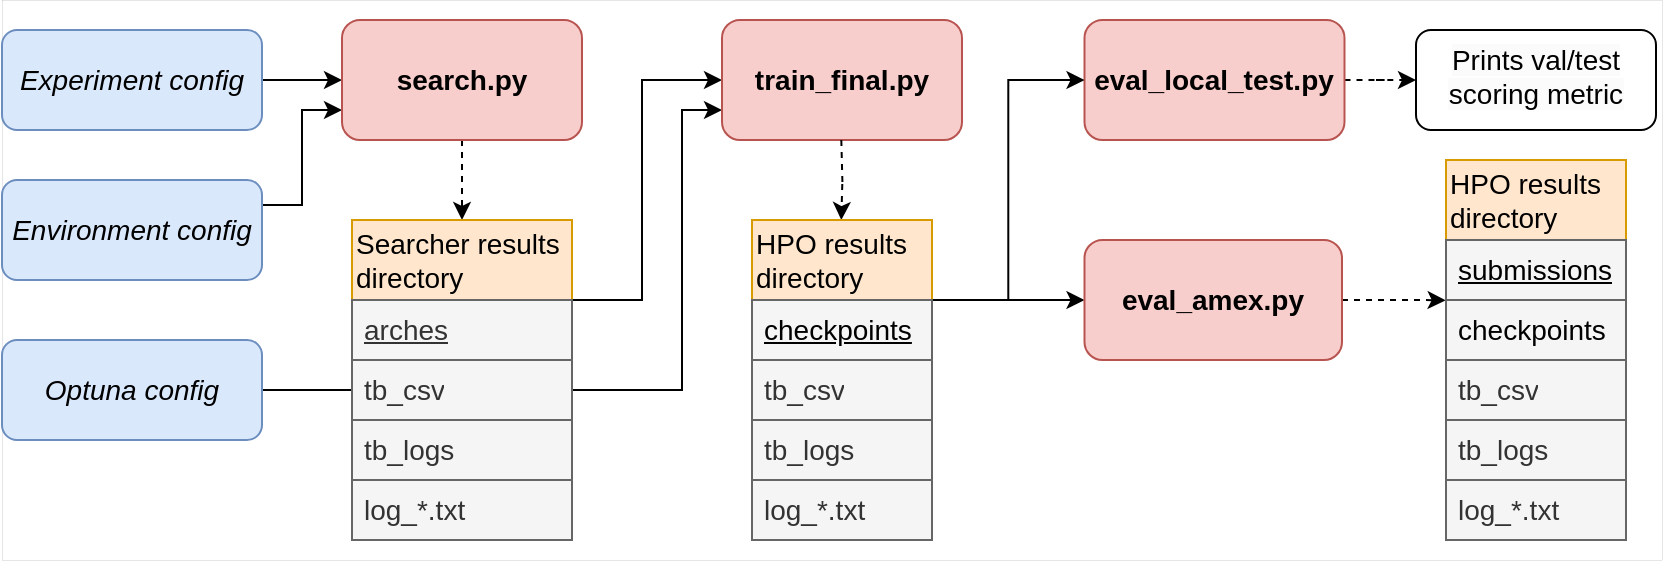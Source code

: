 <mxfile version="20.8.10" type="github">
  <diagram name="Page-1" id="mfASE-bE5K1xZ66X_48S">
    <mxGraphModel dx="1728" dy="963" grid="1" gridSize="10" guides="1" tooltips="1" connect="1" arrows="1" fold="1" page="1" pageScale="1" pageWidth="827" pageHeight="1169" math="0" shadow="0">
      <root>
        <mxCell id="0" />
        <mxCell id="1" parent="0" />
        <mxCell id="Hh2Wy0dAyhKDAtI426Yj-67" value="" style="rounded=0;whiteSpace=wrap;html=1;fontSize=14;strokeWidth=0;" vertex="1" parent="1">
          <mxGeometry y="230" width="830" height="280" as="geometry" />
        </mxCell>
        <mxCell id="Hh2Wy0dAyhKDAtI426Yj-17" style="edgeStyle=orthogonalEdgeStyle;rounded=0;orthogonalLoop=1;jettySize=auto;html=1;exitX=1;exitY=0.5;exitDx=0;exitDy=0;entryX=0;entryY=0.75;entryDx=0;entryDy=0;fontSize=14;" edge="1" parent="1" source="Hh2Wy0dAyhKDAtI426Yj-12" target="Hh2Wy0dAyhKDAtI426Yj-11">
          <mxGeometry relative="1" as="geometry">
            <Array as="points">
              <mxPoint x="340" y="425" />
              <mxPoint x="340" y="285" />
            </Array>
          </mxGeometry>
        </mxCell>
        <mxCell id="Hh2Wy0dAyhKDAtI426Yj-9" style="edgeStyle=orthogonalEdgeStyle;rounded=0;orthogonalLoop=1;jettySize=auto;html=1;exitX=1;exitY=0.5;exitDx=0;exitDy=0;entryX=0;entryY=0.5;entryDx=0;entryDy=0;fontSize=14;" edge="1" parent="1" source="Hh2Wy0dAyhKDAtI426Yj-1" target="Hh2Wy0dAyhKDAtI426Yj-5">
          <mxGeometry relative="1" as="geometry" />
        </mxCell>
        <mxCell id="Hh2Wy0dAyhKDAtI426Yj-1" value="&lt;font style=&quot;&quot;&gt;&lt;span style=&quot;font-size: 14px;&quot;&gt;&lt;span&gt;Experiment config&lt;/span&gt;&lt;/span&gt;&lt;font size=&quot;1&quot;&gt;&lt;br&gt;&lt;/font&gt;&lt;/font&gt;" style="rounded=1;whiteSpace=wrap;html=1;fillColor=#dae8fc;strokeColor=#6c8ebf;fontStyle=2" vertex="1" parent="1">
          <mxGeometry y="245" width="130" height="50" as="geometry" />
        </mxCell>
        <mxCell id="Hh2Wy0dAyhKDAtI426Yj-8" style="edgeStyle=orthogonalEdgeStyle;rounded=0;orthogonalLoop=1;jettySize=auto;html=1;exitX=1;exitY=0.25;exitDx=0;exitDy=0;entryX=0;entryY=0.75;entryDx=0;entryDy=0;fontSize=14;" edge="1" parent="1" source="Hh2Wy0dAyhKDAtI426Yj-2" target="Hh2Wy0dAyhKDAtI426Yj-5">
          <mxGeometry relative="1" as="geometry" />
        </mxCell>
        <mxCell id="Hh2Wy0dAyhKDAtI426Yj-2" value="&lt;font style=&quot;&quot;&gt;&lt;span style=&quot;font-size: 14px;&quot;&gt;&lt;span&gt;Environment config&lt;/span&gt;&lt;/span&gt;&lt;font size=&quot;1&quot;&gt;&lt;br&gt;&lt;/font&gt;&lt;/font&gt;" style="rounded=1;whiteSpace=wrap;html=1;fillColor=#dae8fc;strokeColor=#6c8ebf;fontStyle=2" vertex="1" parent="1">
          <mxGeometry y="320" width="130" height="50" as="geometry" />
        </mxCell>
        <mxCell id="Hh2Wy0dAyhKDAtI426Yj-10" style="edgeStyle=orthogonalEdgeStyle;rounded=0;orthogonalLoop=1;jettySize=auto;html=1;exitX=0.5;exitY=1;exitDx=0;exitDy=0;entryX=0.5;entryY=0;entryDx=0;entryDy=0;fontSize=14;dashed=1;" edge="1" parent="1" source="Hh2Wy0dAyhKDAtI426Yj-5">
          <mxGeometry relative="1" as="geometry">
            <mxPoint x="230" y="340" as="targetPoint" />
          </mxGeometry>
        </mxCell>
        <mxCell id="Hh2Wy0dAyhKDAtI426Yj-5" value="search.py" style="rounded=1;whiteSpace=wrap;html=1;fontSize=14;fillColor=#f8cecc;strokeColor=#b85450;fontStyle=1" vertex="1" parent="1">
          <mxGeometry x="170" y="240" width="120" height="60" as="geometry" />
        </mxCell>
        <mxCell id="Hh2Wy0dAyhKDAtI426Yj-18" style="edgeStyle=orthogonalEdgeStyle;rounded=0;orthogonalLoop=1;jettySize=auto;html=1;entryX=0;entryY=0.5;entryDx=0;entryDy=0;fontSize=14;exitX=1;exitY=0.25;exitDx=0;exitDy=0;" edge="1" parent="1" source="Hh2Wy0dAyhKDAtI426Yj-28" target="Hh2Wy0dAyhKDAtI426Yj-11">
          <mxGeometry relative="1" as="geometry">
            <mxPoint x="300" y="377" as="sourcePoint" />
            <Array as="points">
              <mxPoint x="320" y="380" />
              <mxPoint x="320" y="270" />
            </Array>
          </mxGeometry>
        </mxCell>
        <mxCell id="Hh2Wy0dAyhKDAtI426Yj-11" value="train_final.py" style="rounded=1;whiteSpace=wrap;html=1;fontSize=14;fillColor=#f8cecc;strokeColor=#b85450;fontStyle=1" vertex="1" parent="1">
          <mxGeometry x="360" y="240" width="120" height="60" as="geometry" />
        </mxCell>
        <mxCell id="Hh2Wy0dAyhKDAtI426Yj-12" value="&lt;font style=&quot;&quot;&gt;&lt;span style=&quot;font-size: 14px;&quot;&gt;&lt;span&gt;Optuna config&lt;/span&gt;&lt;/span&gt;&lt;font size=&quot;1&quot;&gt;&lt;br&gt;&lt;/font&gt;&lt;/font&gt;" style="rounded=1;whiteSpace=wrap;html=1;fillColor=#dae8fc;strokeColor=#6c8ebf;fontStyle=2" vertex="1" parent="1">
          <mxGeometry y="400" width="130" height="50" as="geometry" />
        </mxCell>
        <mxCell id="Hh2Wy0dAyhKDAtI426Yj-19" style="edgeStyle=orthogonalEdgeStyle;rounded=0;orthogonalLoop=1;jettySize=auto;html=1;exitX=0.5;exitY=1;exitDx=0;exitDy=0;entryX=0.5;entryY=0;entryDx=0;entryDy=0;fontSize=14;dashed=1;" edge="1" parent="1">
          <mxGeometry relative="1" as="geometry">
            <mxPoint x="419.66" y="300" as="sourcePoint" />
            <mxPoint x="419.66" y="340" as="targetPoint" />
          </mxGeometry>
        </mxCell>
        <mxCell id="Hh2Wy0dAyhKDAtI426Yj-22" style="edgeStyle=orthogonalEdgeStyle;rounded=0;orthogonalLoop=1;jettySize=auto;html=1;exitX=1;exitY=0.25;exitDx=0;exitDy=0;entryX=0;entryY=0.5;entryDx=0;entryDy=0;fontSize=14;" edge="1" parent="1" source="Hh2Wy0dAyhKDAtI426Yj-34" target="Hh2Wy0dAyhKDAtI426Yj-21">
          <mxGeometry relative="1" as="geometry">
            <mxPoint x="480" y="377.5" as="sourcePoint" />
          </mxGeometry>
        </mxCell>
        <mxCell id="Hh2Wy0dAyhKDAtI426Yj-66" style="edgeStyle=orthogonalEdgeStyle;rounded=0;orthogonalLoop=1;jettySize=auto;html=1;dashed=1;fontSize=14;entryX=-0.002;entryY=1.005;entryDx=0;entryDy=0;entryPerimeter=0;" edge="1" parent="1" source="Hh2Wy0dAyhKDAtI426Yj-21" target="Hh2Wy0dAyhKDAtI426Yj-49">
          <mxGeometry relative="1" as="geometry">
            <mxPoint x="690.429" y="360" as="targetPoint" />
            <Array as="points">
              <mxPoint x="710" y="380" />
              <mxPoint x="710" y="380" />
            </Array>
          </mxGeometry>
        </mxCell>
        <mxCell id="Hh2Wy0dAyhKDAtI426Yj-21" value="eval_amex.py" style="rounded=1;whiteSpace=wrap;html=1;fontSize=14;fillColor=#f8cecc;strokeColor=#b85450;fontStyle=1" vertex="1" parent="1">
          <mxGeometry x="541.25" y="350" width="128.75" height="60" as="geometry" />
        </mxCell>
        <mxCell id="Hh2Wy0dAyhKDAtI426Yj-55" style="edgeStyle=orthogonalEdgeStyle;rounded=0;orthogonalLoop=1;jettySize=auto;html=1;entryX=0;entryY=0.5;entryDx=0;entryDy=0;fontSize=14;dashed=1;" edge="1" parent="1" source="Hh2Wy0dAyhKDAtI426Yj-26" target="Hh2Wy0dAyhKDAtI426Yj-54">
          <mxGeometry relative="1" as="geometry" />
        </mxCell>
        <mxCell id="Hh2Wy0dAyhKDAtI426Yj-26" value="eval_local_test.py" style="rounded=1;whiteSpace=wrap;html=1;fontSize=14;fillColor=#f8cecc;strokeColor=#b85450;fontStyle=1" vertex="1" parent="1">
          <mxGeometry x="541.25" y="240" width="130" height="60" as="geometry" />
        </mxCell>
        <mxCell id="Hh2Wy0dAyhKDAtI426Yj-28" value="Searcher results&lt;br style=&quot;border-color: var(--border-color);&quot;&gt;directory" style="swimlane;fontStyle=0;childLayout=stackLayout;horizontal=1;startSize=40;horizontalStack=0;resizeParent=1;resizeParentMax=0;resizeLast=0;collapsible=1;marginBottom=0;whiteSpace=wrap;html=1;fontSize=14;rounded=0;fillColor=#ffe6cc;strokeColor=#d79b00;align=left;" vertex="1" parent="1">
          <mxGeometry x="175" y="340" width="110" height="160" as="geometry">
            <mxRectangle x="175" y="340" width="140" height="50" as="alternateBounds" />
          </mxGeometry>
        </mxCell>
        <mxCell id="Hh2Wy0dAyhKDAtI426Yj-29" value="&lt;u style=&quot;background-color: initial; border-color: var(--border-color);&quot;&gt;arches&lt;/u&gt;" style="text;align=left;verticalAlign=middle;spacingLeft=4;spacingRight=4;overflow=hidden;points=[[0,0.5],[1,0.5]];portConstraint=eastwest;rotatable=0;whiteSpace=wrap;html=1;fontSize=14;fillColor=#f5f5f5;fontColor=#333333;strokeColor=#666666;" vertex="1" parent="Hh2Wy0dAyhKDAtI426Yj-28">
          <mxGeometry y="40" width="110" height="30" as="geometry" />
        </mxCell>
        <mxCell id="Hh2Wy0dAyhKDAtI426Yj-30" value="&lt;span style=&quot;background-color: initial;&quot;&gt;tb_csv&lt;/span&gt;" style="text;align=left;verticalAlign=middle;spacingLeft=4;spacingRight=4;overflow=hidden;points=[[0,0.5],[1,0.5]];portConstraint=eastwest;rotatable=0;whiteSpace=wrap;html=1;fontSize=14;fillColor=#f5f5f5;fontColor=#333333;strokeColor=#666666;" vertex="1" parent="Hh2Wy0dAyhKDAtI426Yj-28">
          <mxGeometry y="70" width="110" height="30" as="geometry" />
        </mxCell>
        <mxCell id="Hh2Wy0dAyhKDAtI426Yj-31" value="&lt;span style=&quot;background-color: initial;&quot;&gt;tb_logs&lt;/span&gt;" style="text;align=left;verticalAlign=middle;spacingLeft=4;spacingRight=4;overflow=hidden;points=[[0,0.5],[1,0.5]];portConstraint=eastwest;rotatable=0;whiteSpace=wrap;html=1;fontSize=14;fillColor=#f5f5f5;fontColor=#333333;strokeColor=#666666;" vertex="1" parent="Hh2Wy0dAyhKDAtI426Yj-28">
          <mxGeometry y="100" width="110" height="30" as="geometry" />
        </mxCell>
        <mxCell id="Hh2Wy0dAyhKDAtI426Yj-33" value="&lt;span style=&quot;background-color: initial;&quot;&gt;log_*.txt&lt;/span&gt;" style="text;align=left;verticalAlign=middle;spacingLeft=4;spacingRight=4;overflow=hidden;points=[[0,0.5],[1,0.5]];portConstraint=eastwest;rotatable=0;whiteSpace=wrap;html=1;fontSize=14;fillColor=#f5f5f5;fontColor=#333333;strokeColor=#666666;" vertex="1" parent="Hh2Wy0dAyhKDAtI426Yj-28">
          <mxGeometry y="130" width="110" height="30" as="geometry" />
        </mxCell>
        <mxCell id="Hh2Wy0dAyhKDAtI426Yj-50" style="edgeStyle=orthogonalEdgeStyle;rounded=0;orthogonalLoop=1;jettySize=auto;html=1;exitX=1;exitY=0.25;exitDx=0;exitDy=0;entryX=0;entryY=0.5;entryDx=0;entryDy=0;fontSize=14;" edge="1" parent="1" source="Hh2Wy0dAyhKDAtI426Yj-34" target="Hh2Wy0dAyhKDAtI426Yj-26">
          <mxGeometry relative="1" as="geometry" />
        </mxCell>
        <mxCell id="Hh2Wy0dAyhKDAtI426Yj-34" value="HPO results&lt;br style=&quot;border-color: var(--border-color);&quot;&gt;directory" style="swimlane;fontStyle=0;childLayout=stackLayout;horizontal=1;startSize=40;horizontalStack=0;resizeParent=1;resizeParentMax=0;resizeLast=0;collapsible=1;marginBottom=0;whiteSpace=wrap;html=1;fontSize=14;rounded=0;fillColor=#ffe6cc;strokeColor=#d79b00;align=left;" vertex="1" parent="1">
          <mxGeometry x="375" y="340" width="90" height="160" as="geometry">
            <mxRectangle x="160" y="500" width="140" height="50" as="alternateBounds" />
          </mxGeometry>
        </mxCell>
        <mxCell id="Hh2Wy0dAyhKDAtI426Yj-35" value="&lt;u style=&quot;color: rgb(0, 0, 0); background-color: initial; border-color: var(--border-color);&quot;&gt;checkpoints&lt;/u&gt;" style="text;align=left;verticalAlign=middle;spacingLeft=4;spacingRight=4;overflow=hidden;points=[[0,0.5],[1,0.5]];portConstraint=eastwest;rotatable=0;whiteSpace=wrap;html=1;fontSize=14;fillColor=#f5f5f5;fontColor=#333333;strokeColor=#666666;" vertex="1" parent="Hh2Wy0dAyhKDAtI426Yj-34">
          <mxGeometry y="40" width="90" height="30" as="geometry" />
        </mxCell>
        <mxCell id="Hh2Wy0dAyhKDAtI426Yj-36" value="&lt;span style=&quot;background-color: initial;&quot;&gt;tb_csv&lt;/span&gt;" style="text;align=left;verticalAlign=middle;spacingLeft=4;spacingRight=4;overflow=hidden;points=[[0,0.5],[1,0.5]];portConstraint=eastwest;rotatable=0;whiteSpace=wrap;html=1;fontSize=14;fillColor=#f5f5f5;fontColor=#333333;strokeColor=#666666;" vertex="1" parent="Hh2Wy0dAyhKDAtI426Yj-34">
          <mxGeometry y="70" width="90" height="30" as="geometry" />
        </mxCell>
        <mxCell id="Hh2Wy0dAyhKDAtI426Yj-37" value="&lt;span style=&quot;background-color: initial;&quot;&gt;tb_logs&lt;/span&gt;" style="text;align=left;verticalAlign=middle;spacingLeft=4;spacingRight=4;overflow=hidden;points=[[0,0.5],[1,0.5]];portConstraint=eastwest;rotatable=0;whiteSpace=wrap;html=1;fontSize=14;fillColor=#f5f5f5;fontColor=#333333;strokeColor=#666666;" vertex="1" parent="Hh2Wy0dAyhKDAtI426Yj-34">
          <mxGeometry y="100" width="90" height="30" as="geometry" />
        </mxCell>
        <mxCell id="Hh2Wy0dAyhKDAtI426Yj-38" value="&lt;span style=&quot;background-color: initial;&quot;&gt;log_*.txt&lt;/span&gt;" style="text;align=left;verticalAlign=middle;spacingLeft=4;spacingRight=4;overflow=hidden;points=[[0,0.5],[1,0.5]];portConstraint=eastwest;rotatable=0;whiteSpace=wrap;html=1;fontSize=14;fillColor=#f5f5f5;fontColor=#333333;strokeColor=#666666;" vertex="1" parent="Hh2Wy0dAyhKDAtI426Yj-34">
          <mxGeometry y="130" width="90" height="30" as="geometry" />
        </mxCell>
        <mxCell id="Hh2Wy0dAyhKDAtI426Yj-39" value="HPO results&lt;br style=&quot;border-color: var(--border-color);&quot;&gt;directory" style="swimlane;fontStyle=0;childLayout=stackLayout;horizontal=1;startSize=40;horizontalStack=0;resizeParent=1;resizeParentMax=0;resizeLast=0;collapsible=1;marginBottom=0;whiteSpace=wrap;html=1;fontSize=14;rounded=0;fillColor=#ffe6cc;strokeColor=#d79b00;align=left;" vertex="1" parent="1">
          <mxGeometry x="722" y="310" width="90" height="190" as="geometry">
            <mxRectangle x="160" y="500" width="140" height="50" as="alternateBounds" />
          </mxGeometry>
        </mxCell>
        <mxCell id="Hh2Wy0dAyhKDAtI426Yj-49" value="&lt;u style=&quot;color: rgb(0, 0, 0); background-color: initial; border-color: var(--border-color);&quot;&gt;submissions&lt;/u&gt;" style="text;align=left;verticalAlign=middle;spacingLeft=4;spacingRight=4;overflow=hidden;points=[[0,0.5],[1,0.5]];portConstraint=eastwest;rotatable=0;whiteSpace=wrap;html=1;fontSize=14;fillColor=#f5f5f5;fontColor=#333333;strokeColor=#666666;" vertex="1" parent="Hh2Wy0dAyhKDAtI426Yj-39">
          <mxGeometry y="40" width="90" height="30" as="geometry" />
        </mxCell>
        <mxCell id="Hh2Wy0dAyhKDAtI426Yj-40" value="&lt;span style=&quot;color: rgb(0, 0, 0); background-color: initial; border-color: var(--border-color);&quot;&gt;checkpoints&lt;/span&gt;" style="text;align=left;verticalAlign=middle;spacingLeft=4;spacingRight=4;overflow=hidden;points=[[0,0.5],[1,0.5]];portConstraint=eastwest;rotatable=0;whiteSpace=wrap;html=1;fontSize=14;fillColor=#f5f5f5;fontColor=#333333;strokeColor=#666666;" vertex="1" parent="Hh2Wy0dAyhKDAtI426Yj-39">
          <mxGeometry y="70" width="90" height="30" as="geometry" />
        </mxCell>
        <mxCell id="Hh2Wy0dAyhKDAtI426Yj-41" value="&lt;span style=&quot;background-color: initial;&quot;&gt;tb_csv&lt;/span&gt;" style="text;align=left;verticalAlign=middle;spacingLeft=4;spacingRight=4;overflow=hidden;points=[[0,0.5],[1,0.5]];portConstraint=eastwest;rotatable=0;whiteSpace=wrap;html=1;fontSize=14;fillColor=#f5f5f5;fontColor=#333333;strokeColor=#666666;" vertex="1" parent="Hh2Wy0dAyhKDAtI426Yj-39">
          <mxGeometry y="100" width="90" height="30" as="geometry" />
        </mxCell>
        <mxCell id="Hh2Wy0dAyhKDAtI426Yj-42" value="&lt;span style=&quot;background-color: initial;&quot;&gt;tb_logs&lt;/span&gt;" style="text;align=left;verticalAlign=middle;spacingLeft=4;spacingRight=4;overflow=hidden;points=[[0,0.5],[1,0.5]];portConstraint=eastwest;rotatable=0;whiteSpace=wrap;html=1;fontSize=14;fillColor=#f5f5f5;fontColor=#333333;strokeColor=#666666;" vertex="1" parent="Hh2Wy0dAyhKDAtI426Yj-39">
          <mxGeometry y="130" width="90" height="30" as="geometry" />
        </mxCell>
        <mxCell id="Hh2Wy0dAyhKDAtI426Yj-43" value="&lt;span style=&quot;background-color: initial;&quot;&gt;log_*.txt&lt;/span&gt;" style="text;align=left;verticalAlign=middle;spacingLeft=4;spacingRight=4;overflow=hidden;points=[[0,0.5],[1,0.5]];portConstraint=eastwest;rotatable=0;whiteSpace=wrap;html=1;fontSize=14;fillColor=#f5f5f5;fontColor=#333333;strokeColor=#666666;" vertex="1" parent="Hh2Wy0dAyhKDAtI426Yj-39">
          <mxGeometry y="160" width="90" height="30" as="geometry" />
        </mxCell>
        <mxCell id="Hh2Wy0dAyhKDAtI426Yj-54" value="&lt;span style=&quot;color: rgb(0, 0, 0); font-family: Helvetica; font-size: 14px; font-style: normal; font-variant-ligatures: normal; font-variant-caps: normal; font-weight: 400; letter-spacing: normal; orphans: 2; text-align: center; text-indent: 0px; text-transform: none; widows: 2; word-spacing: 0px; -webkit-text-stroke-width: 0px; background-color: rgb(251, 251, 251); text-decoration-thickness: initial; text-decoration-style: initial; text-decoration-color: initial; float: none; display: inline !important;&quot;&gt;Prints val/test&lt;/span&gt;&lt;br style=&quot;border-color: var(--border-color); color: rgb(0, 0, 0); font-family: Helvetica; font-size: 14px; font-style: normal; font-variant-ligatures: normal; font-variant-caps: normal; font-weight: 400; letter-spacing: normal; orphans: 2; text-align: center; text-indent: 0px; text-transform: none; widows: 2; word-spacing: 0px; -webkit-text-stroke-width: 0px; background-color: rgb(251, 251, 251); text-decoration-thickness: initial; text-decoration-style: initial; text-decoration-color: initial;&quot;&gt;&lt;span style=&quot;color: rgb(0, 0, 0); font-family: Helvetica; font-size: 14px; font-style: normal; font-variant-ligatures: normal; font-variant-caps: normal; font-weight: 400; letter-spacing: normal; orphans: 2; text-align: center; text-indent: 0px; text-transform: none; widows: 2; word-spacing: 0px; -webkit-text-stroke-width: 0px; background-color: rgb(251, 251, 251); text-decoration-thickness: initial; text-decoration-style: initial; text-decoration-color: initial; float: none; display: inline !important;&quot;&gt;scoring metric&lt;/span&gt;&lt;br&gt;" style="rounded=1;whiteSpace=wrap;html=1;fontSize=14;verticalAlign=top;" vertex="1" parent="1">
          <mxGeometry x="707" y="245" width="120" height="50" as="geometry" />
        </mxCell>
      </root>
    </mxGraphModel>
  </diagram>
</mxfile>
